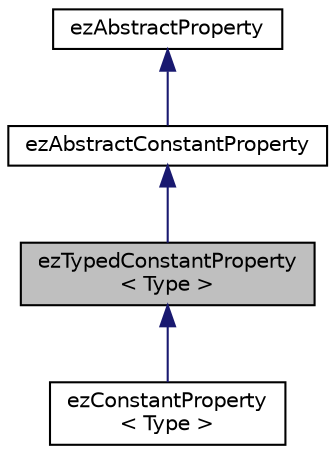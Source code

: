 digraph "ezTypedConstantProperty&lt; Type &gt;"
{
 // LATEX_PDF_SIZE
  edge [fontname="Helvetica",fontsize="10",labelfontname="Helvetica",labelfontsize="10"];
  node [fontname="Helvetica",fontsize="10",shape=record];
  Node1 [label="ezTypedConstantProperty\l\< Type \>",height=0.2,width=0.4,color="black", fillcolor="grey75", style="filled", fontcolor="black",tooltip="The base class for all typed member properties. Ie. once the type of a property is determined,..."];
  Node2 -> Node1 [dir="back",color="midnightblue",fontsize="10",style="solid",fontname="Helvetica"];
  Node2 [label="ezAbstractConstantProperty",height=0.2,width=0.4,color="black", fillcolor="white", style="filled",URL="$d8/d53/classez_abstract_constant_property.htm",tooltip="This is the base class for all constant properties that are stored inside the RTTI data."];
  Node3 -> Node2 [dir="back",color="midnightblue",fontsize="10",style="solid",fontname="Helvetica"];
  Node3 [label="ezAbstractProperty",height=0.2,width=0.4,color="black", fillcolor="white", style="filled",URL="$d6/d81/classez_abstract_property.htm",tooltip="This is the base interface for all properties in the reflection system. It provides enough informatio..."];
  Node1 -> Node4 [dir="back",color="midnightblue",fontsize="10",style="solid",fontname="Helvetica"];
  Node4 [label="ezConstantProperty\l\< Type \>",height=0.2,width=0.4,color="black", fillcolor="white", style="filled",URL="$d4/dfd/classez_constant_property.htm",tooltip="[internal] An implementation of ezTypedConstantProperty that accesses the property data directly."];
}
